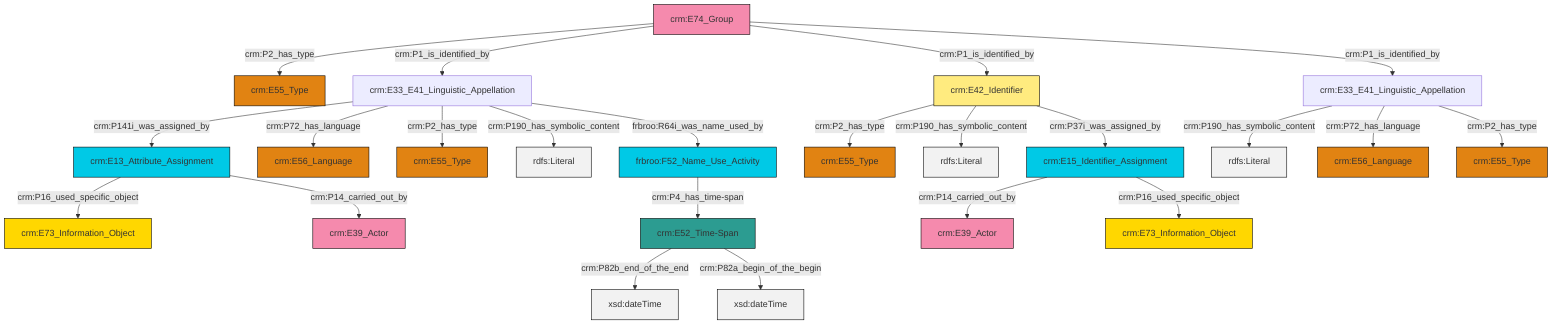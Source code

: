 graph TD
classDef Literal fill:#f2f2f2,stroke:#000000;
classDef CRM_Entity fill:#FFFFFF,stroke:#000000;
classDef Temporal_Entity fill:#00C9E6, stroke:#000000;
classDef Type fill:#E18312, stroke:#000000;
classDef Time-Span fill:#2C9C91, stroke:#000000;
classDef Appellation fill:#FFEB7F, stroke:#000000;
classDef Place fill:#008836, stroke:#000000;
classDef Persistent_Item fill:#B266B2, stroke:#000000;
classDef Conceptual_Object fill:#FFD700, stroke:#000000;
classDef Physical_Thing fill:#D2B48C, stroke:#000000;
classDef Actor fill:#f58aad, stroke:#000000;
classDef PC_Classes fill:#4ce600, stroke:#000000;
classDef Multi fill:#cccccc,stroke:#000000;

6["crm:E33_E41_Linguistic_Appellation"]:::Default -->|crm:P141i_was_assigned_by| 7["crm:E13_Attribute_Assignment"]:::Temporal_Entity
8["crm:E52_Time-Span"]:::Time-Span -->|crm:P82b_end_of_the_end| 9[xsd:dateTime]:::Literal
12["crm:E33_E41_Linguistic_Appellation"]:::Default -->|crm:P190_has_symbolic_content| 13[rdfs:Literal]:::Literal
12["crm:E33_E41_Linguistic_Appellation"]:::Default -->|crm:P72_has_language| 14["crm:E56_Language"]:::Type
8["crm:E52_Time-Span"]:::Time-Span -->|crm:P82a_begin_of_the_begin| 16[xsd:dateTime]:::Literal
12["crm:E33_E41_Linguistic_Appellation"]:::Default -->|crm:P2_has_type| 20["crm:E55_Type"]:::Type
6["crm:E33_E41_Linguistic_Appellation"]:::Default -->|crm:P72_has_language| 24["crm:E56_Language"]:::Type
27["crm:E42_Identifier"]:::Appellation -->|crm:P2_has_type| 10["crm:E55_Type"]:::Type
29["frbroo:F52_Name_Use_Activity"]:::Temporal_Entity -->|crm:P4_has_time-span| 8["crm:E52_Time-Span"]:::Time-Span
0["crm:E74_Group"]:::Actor -->|crm:P2_has_type| 25["crm:E55_Type"]:::Type
0["crm:E74_Group"]:::Actor -->|crm:P1_is_identified_by| 6["crm:E33_E41_Linguistic_Appellation"]:::Default
7["crm:E13_Attribute_Assignment"]:::Temporal_Entity -->|crm:P16_used_specific_object| 18["crm:E73_Information_Object"]:::Conceptual_Object
6["crm:E33_E41_Linguistic_Appellation"]:::Default -->|crm:P2_has_type| 31["crm:E55_Type"]:::Type
27["crm:E42_Identifier"]:::Appellation -->|crm:P190_has_symbolic_content| 35[rdfs:Literal]:::Literal
0["crm:E74_Group"]:::Actor -->|crm:P1_is_identified_by| 27["crm:E42_Identifier"]:::Appellation
7["crm:E13_Attribute_Assignment"]:::Temporal_Entity -->|crm:P14_carried_out_by| 36["crm:E39_Actor"]:::Actor
22["crm:E15_Identifier_Assignment"]:::Temporal_Entity -->|crm:P14_carried_out_by| 2["crm:E39_Actor"]:::Actor
6["crm:E33_E41_Linguistic_Appellation"]:::Default -->|crm:P190_has_symbolic_content| 37[rdfs:Literal]:::Literal
22["crm:E15_Identifier_Assignment"]:::Temporal_Entity -->|crm:P16_used_specific_object| 4["crm:E73_Information_Object"]:::Conceptual_Object
0["crm:E74_Group"]:::Actor -->|crm:P1_is_identified_by| 12["crm:E33_E41_Linguistic_Appellation"]:::Default
27["crm:E42_Identifier"]:::Appellation -->|crm:P37i_was_assigned_by| 22["crm:E15_Identifier_Assignment"]:::Temporal_Entity
6["crm:E33_E41_Linguistic_Appellation"]:::Default -->|frbroo:R64i_was_name_used_by| 29["frbroo:F52_Name_Use_Activity"]:::Temporal_Entity